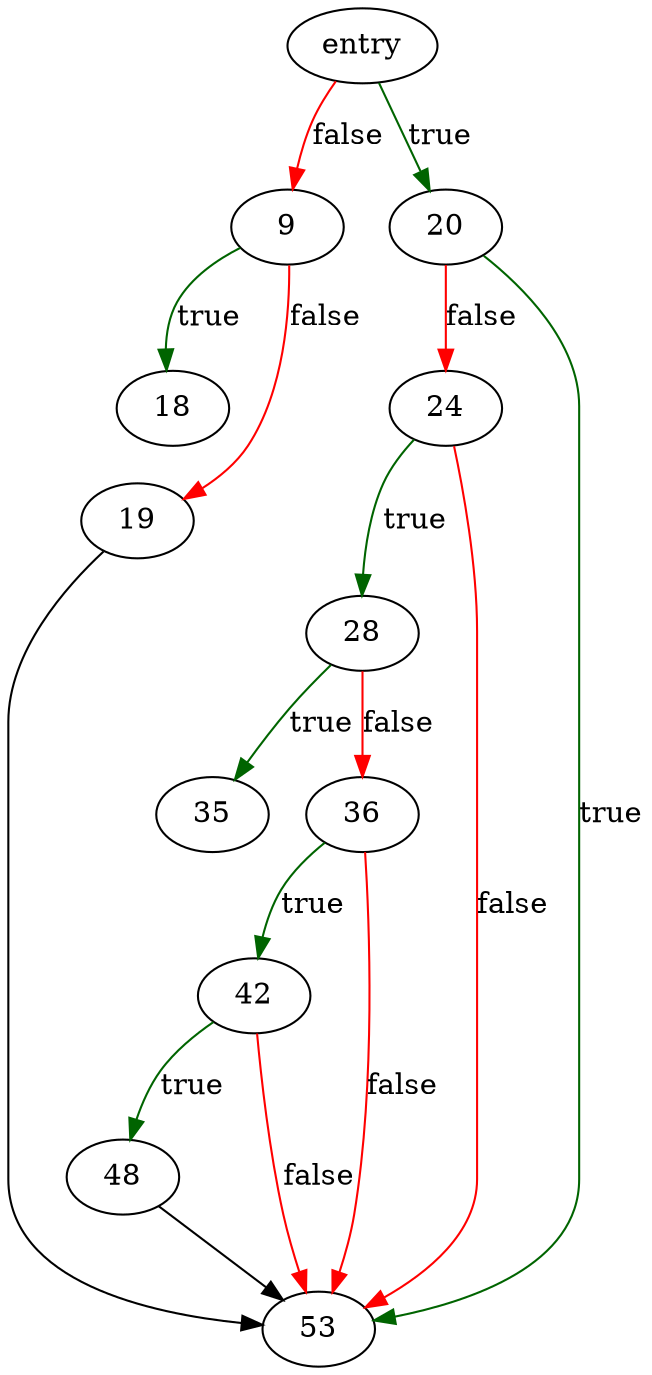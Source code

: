 digraph "leave_dir" {
	// Node definitions.
	2 [label=entry];
	9;
	18;
	19;
	20;
	24;
	28;
	35;
	36;
	42;
	48;
	53;

	// Edge definitions.
	2 -> 9 [
		color=red
		label=false
	];
	2 -> 20 [
		color=darkgreen
		label=true
	];
	9 -> 18 [
		color=darkgreen
		label=true
	];
	9 -> 19 [
		color=red
		label=false
	];
	19 -> 53;
	20 -> 24 [
		color=red
		label=false
	];
	20 -> 53 [
		color=darkgreen
		label=true
	];
	24 -> 28 [
		color=darkgreen
		label=true
	];
	24 -> 53 [
		color=red
		label=false
	];
	28 -> 35 [
		color=darkgreen
		label=true
	];
	28 -> 36 [
		color=red
		label=false
	];
	36 -> 42 [
		color=darkgreen
		label=true
	];
	36 -> 53 [
		color=red
		label=false
	];
	42 -> 48 [
		color=darkgreen
		label=true
	];
	42 -> 53 [
		color=red
		label=false
	];
	48 -> 53;
}